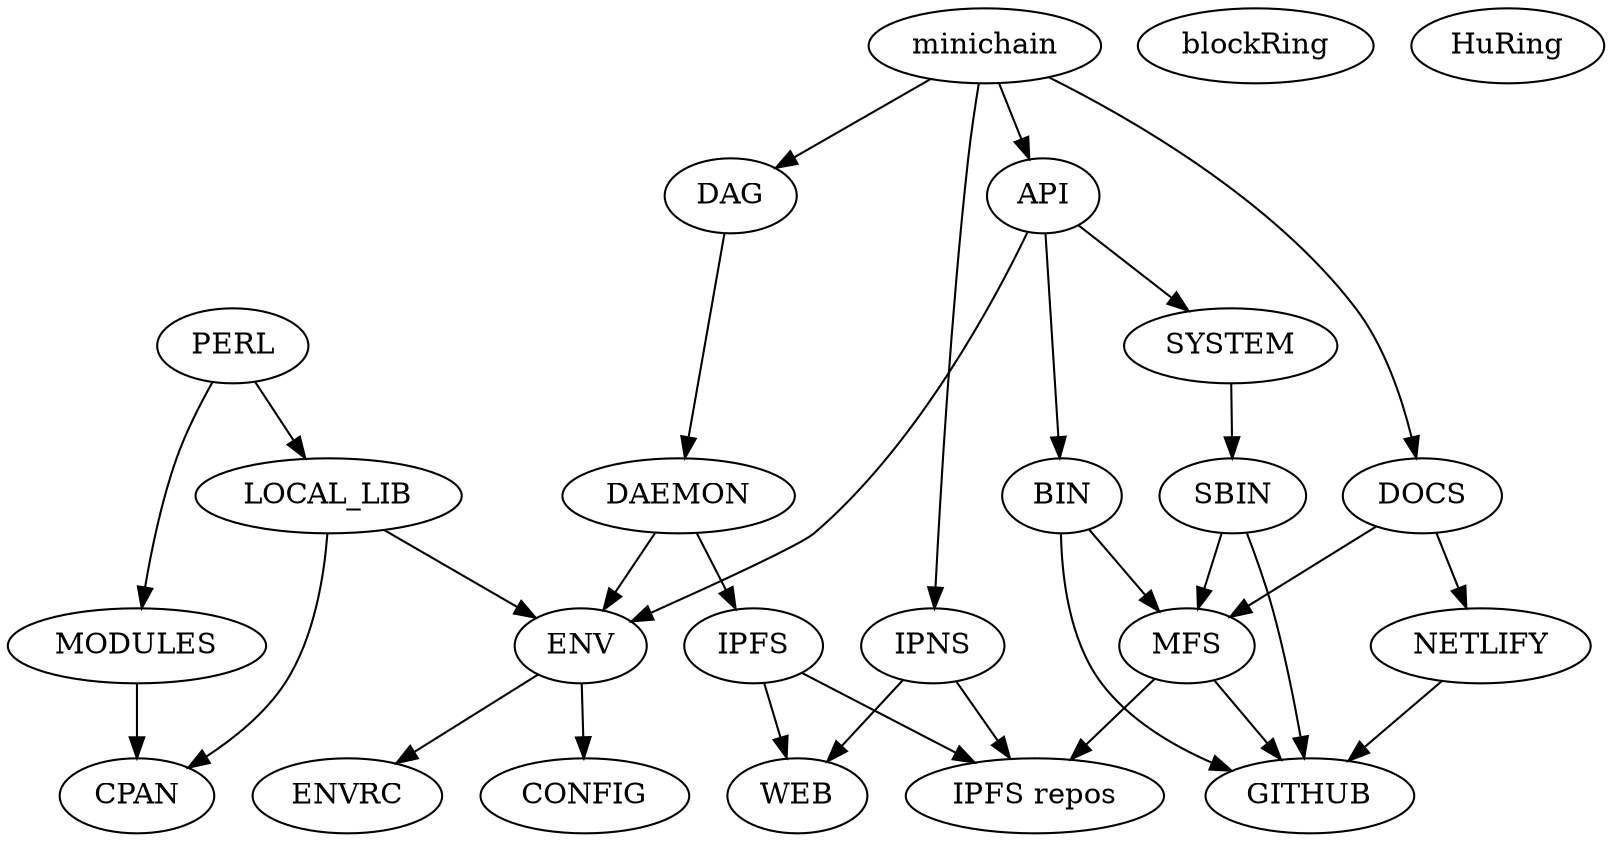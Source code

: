 // partir de ce que l'on veut au lieu de ce que l'on a !

digraph IRP {

   minichain -> { DAG, IPNS, API, DOCS }

   API -> { BIN, SYSTEM, ENV }
   DAG -> DAEMON
   SYSTEM -> SBIN 

   { BIN, SBIN } -> { GITHUB, MFS }
   DOCS -> { MFS, NETLIFY }
   NETLIFY -> GITHUB

   PERL -> { LOCAL_LIB, MODULES }
   LOCAL_LIB -> { CPAN, ENV }
   MODULES -> CPAN

   DAEMON -> { IPFS, ENV }
   { IPFS, IPNS }  -> { WEB, DIST }
   { MFS } -> { GITHUB, DIST }

   ENV -> { CONFIG, ENVRC }

  DIST [label="IPFS repos"]

  { rank=same; minichain, blockRing, HuRing }
  { rank=same; CPAN, GITHUB, WEB, DIST }

}

// CACHE {
// IPFS: Qm!#%^@$^
// BRNG: Qm!36236
// }

